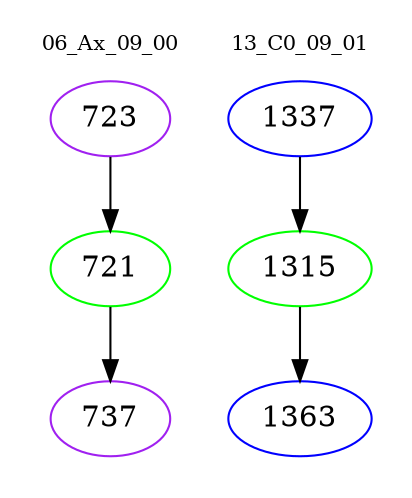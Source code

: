 digraph{
subgraph cluster_0 {
color = white
label = "06_Ax_09_00";
fontsize=10;
T0_723 [label="723", color="purple"]
T0_723 -> T0_721 [color="black"]
T0_721 [label="721", color="green"]
T0_721 -> T0_737 [color="black"]
T0_737 [label="737", color="purple"]
}
subgraph cluster_1 {
color = white
label = "13_C0_09_01";
fontsize=10;
T1_1337 [label="1337", color="blue"]
T1_1337 -> T1_1315 [color="black"]
T1_1315 [label="1315", color="green"]
T1_1315 -> T1_1363 [color="black"]
T1_1363 [label="1363", color="blue"]
}
}
